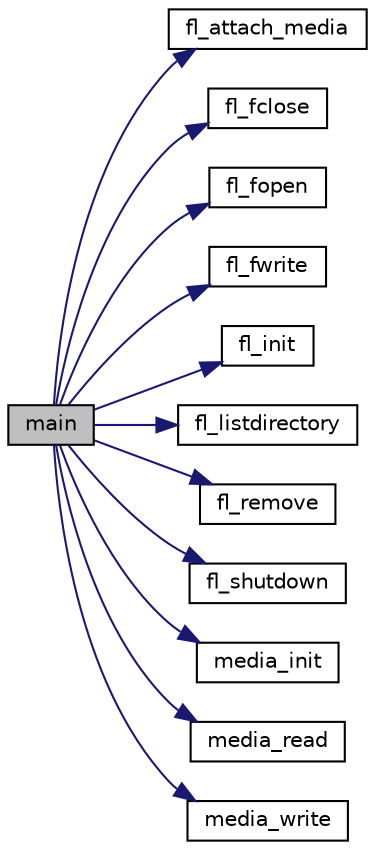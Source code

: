 digraph "main"
{
 // LATEX_PDF_SIZE
  edge [fontname="Helvetica",fontsize="10",labelfontname="Helvetica",labelfontsize="10"];
  node [fontname="Helvetica",fontsize="10",shape=record];
  rankdir="LR";
  Node1 [label="main",height=0.2,width=0.4,color="black", fillcolor="grey75", style="filled", fontcolor="black",tooltip=" "];
  Node1 -> Node2 [color="midnightblue",fontsize="10",style="solid",fontname="Helvetica"];
  Node2 [label="fl_attach_media",height=0.2,width=0.4,color="black", fillcolor="white", style="filled",URL="$fat__filelib_8c.html#af9d46bc71dd1953eb78c99d6615ade92",tooltip=" "];
  Node1 -> Node3 [color="midnightblue",fontsize="10",style="solid",fontname="Helvetica"];
  Node3 [label="fl_fclose",height=0.2,width=0.4,color="black", fillcolor="white", style="filled",URL="$fat__filelib_8c.html#aef5675bf1c0db1d3e073ea36d4cf2d3a",tooltip=" "];
  Node1 -> Node4 [color="midnightblue",fontsize="10",style="solid",fontname="Helvetica"];
  Node4 [label="fl_fopen",height=0.2,width=0.4,color="black", fillcolor="white", style="filled",URL="$fat__filelib_8c.html#a800a79c9fb283c5f5199e08b1f2ada38",tooltip=" "];
  Node1 -> Node5 [color="midnightblue",fontsize="10",style="solid",fontname="Helvetica"];
  Node5 [label="fl_fwrite",height=0.2,width=0.4,color="black", fillcolor="white", style="filled",URL="$fat__filelib_8c.html#a8349790c61beca1a9138fb28a2689607",tooltip=" "];
  Node1 -> Node6 [color="midnightblue",fontsize="10",style="solid",fontname="Helvetica"];
  Node6 [label="fl_init",height=0.2,width=0.4,color="black", fillcolor="white", style="filled",URL="$fat__filelib_8c.html#ac4154a1278a172ab8e6427eb64161179",tooltip=" "];
  Node1 -> Node7 [color="midnightblue",fontsize="10",style="solid",fontname="Helvetica"];
  Node7 [label="fl_listdirectory",height=0.2,width=0.4,color="black", fillcolor="white", style="filled",URL="$fat__filelib_8c.html#a28ef1f43950ba4743e5ddd57db5b8b6e",tooltip=" "];
  Node1 -> Node8 [color="midnightblue",fontsize="10",style="solid",fontname="Helvetica"];
  Node8 [label="fl_remove",height=0.2,width=0.4,color="black", fillcolor="white", style="filled",URL="$fat__filelib_8c.html#ac3e517a9ac192e87329a62e5e8d53b2b",tooltip=" "];
  Node1 -> Node9 [color="midnightblue",fontsize="10",style="solid",fontname="Helvetica"];
  Node9 [label="fl_shutdown",height=0.2,width=0.4,color="black", fillcolor="white", style="filled",URL="$fat__filelib_8c.html#a9e4ba72f7c41f41f4a31ca5d46de3f5d",tooltip=" "];
  Node1 -> Node10 [color="midnightblue",fontsize="10",style="solid",fontname="Helvetica"];
  Node10 [label="media_init",height=0.2,width=0.4,color="black", fillcolor="white", style="filled",URL="$example_8c.html#a05380d5bf119a93d89b3396ff9b0a653",tooltip=" "];
  Node1 -> Node11 [color="midnightblue",fontsize="10",style="solid",fontname="Helvetica"];
  Node11 [label="media_read",height=0.2,width=0.4,color="black", fillcolor="white", style="filled",URL="$example_8c.html#ac965e81e4e0f54efcfda500850a3c2aa",tooltip=" "];
  Node1 -> Node12 [color="midnightblue",fontsize="10",style="solid",fontname="Helvetica"];
  Node12 [label="media_write",height=0.2,width=0.4,color="black", fillcolor="white", style="filled",URL="$example_8c.html#a6840e26b7167186163560ab960cb7530",tooltip=" "];
}
